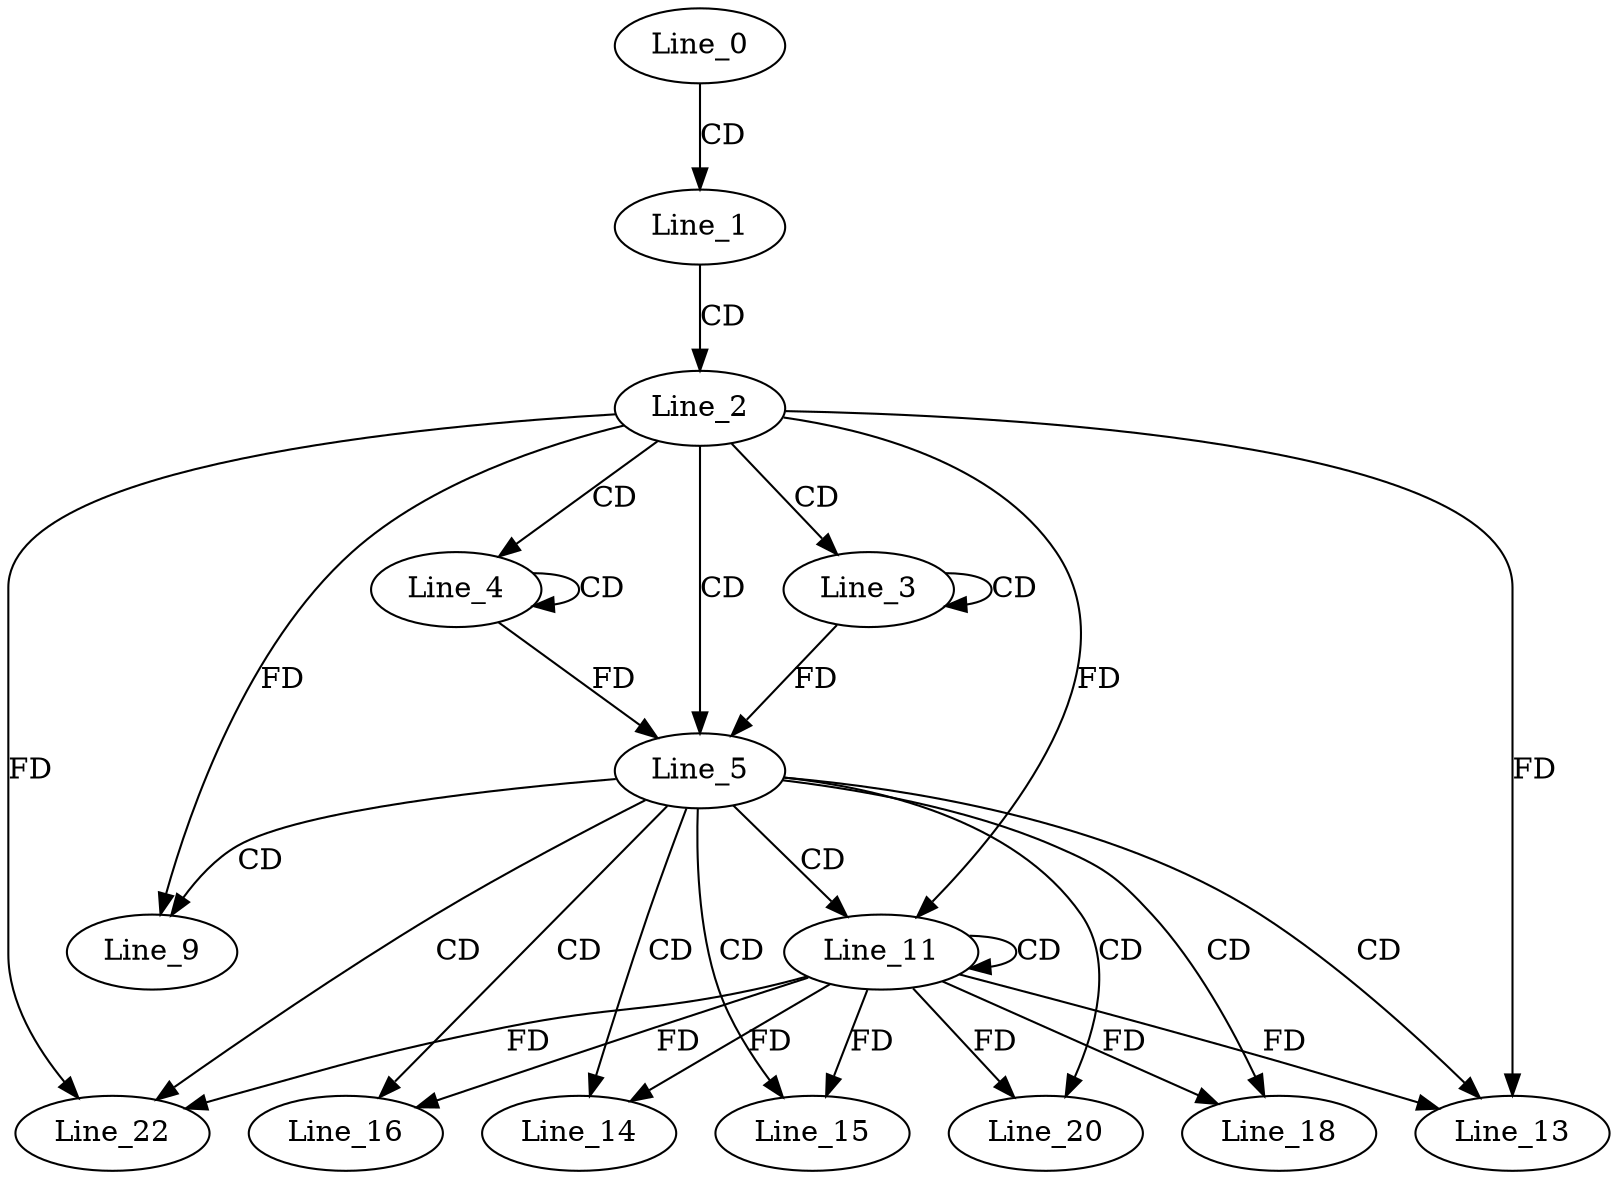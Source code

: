 digraph G {
  Line_0;
  Line_1;
  Line_2;
  Line_3;
  Line_3;
  Line_4;
  Line_4;
  Line_5;
  Line_5;
  Line_9;
  Line_11;
  Line_11;
  Line_13;
  Line_14;
  Line_15;
  Line_16;
  Line_18;
  Line_20;
  Line_22;
  Line_0 -> Line_1 [ label="CD" ];
  Line_1 -> Line_2 [ label="CD" ];
  Line_2 -> Line_3 [ label="CD" ];
  Line_3 -> Line_3 [ label="CD" ];
  Line_2 -> Line_4 [ label="CD" ];
  Line_4 -> Line_4 [ label="CD" ];
  Line_2 -> Line_5 [ label="CD" ];
  Line_3 -> Line_5 [ label="FD" ];
  Line_4 -> Line_5 [ label="FD" ];
  Line_5 -> Line_9 [ label="CD" ];
  Line_2 -> Line_9 [ label="FD" ];
  Line_5 -> Line_11 [ label="CD" ];
  Line_11 -> Line_11 [ label="CD" ];
  Line_2 -> Line_11 [ label="FD" ];
  Line_5 -> Line_13 [ label="CD" ];
  Line_11 -> Line_13 [ label="FD" ];
  Line_2 -> Line_13 [ label="FD" ];
  Line_5 -> Line_14 [ label="CD" ];
  Line_11 -> Line_14 [ label="FD" ];
  Line_5 -> Line_15 [ label="CD" ];
  Line_11 -> Line_15 [ label="FD" ];
  Line_5 -> Line_16 [ label="CD" ];
  Line_11 -> Line_16 [ label="FD" ];
  Line_5 -> Line_18 [ label="CD" ];
  Line_11 -> Line_18 [ label="FD" ];
  Line_5 -> Line_20 [ label="CD" ];
  Line_11 -> Line_20 [ label="FD" ];
  Line_5 -> Line_22 [ label="CD" ];
  Line_2 -> Line_22 [ label="FD" ];
  Line_11 -> Line_22 [ label="FD" ];
}
